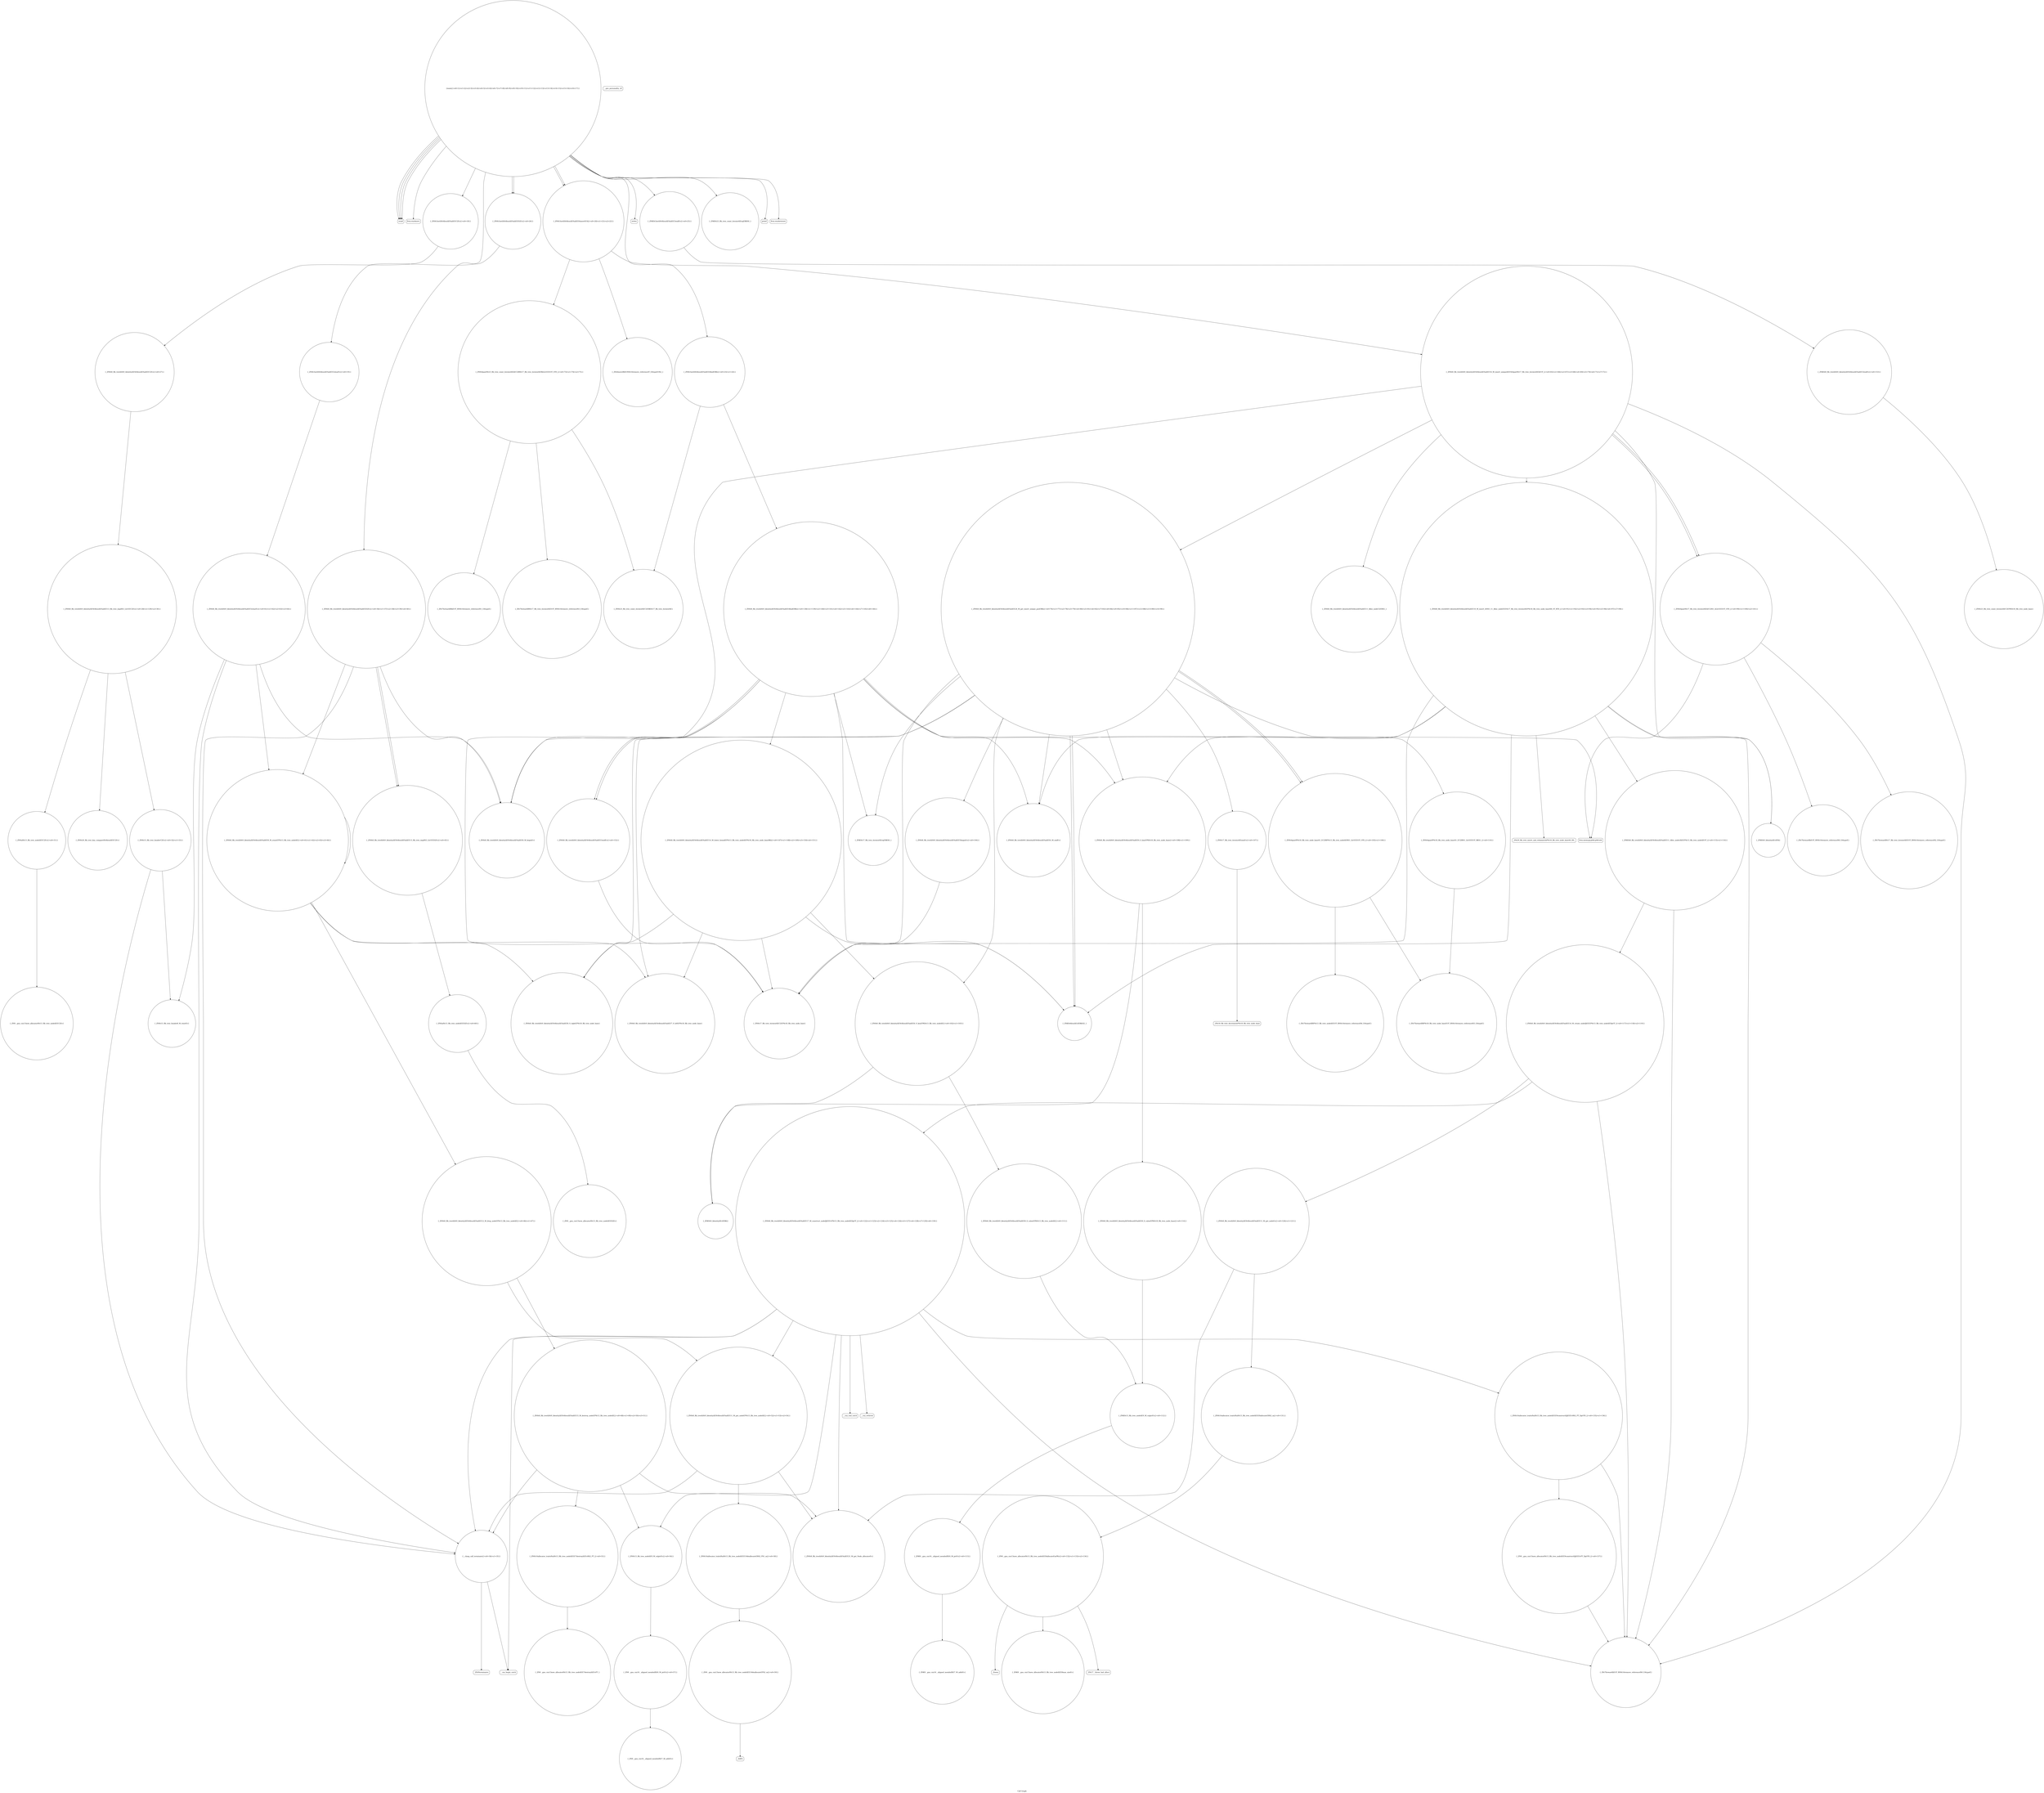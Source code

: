 digraph "Call Graph" {
	label="Call Graph";

	Node0x55949b537ab0 [shape=record,shape=circle,label="{main|{<s0>1|<s1>2|<s2>3|<s3>4|<s4>5|<s5>6|<s6>7|<s7>8|<s8>9|<s9>10|<s10>11|<s11>12|<s12>13|<s13>14|<s14>15|<s15>16|<s16>17}}"];
	Node0x55949b537ab0:s0 -> Node0x55949b535bc0[color=black];
	Node0x55949b537ab0:s1 -> Node0x55949b535bc0[color=black];
	Node0x55949b537ab0:s2 -> Node0x55949b701240[color=black];
	Node0x55949b537ab0:s3 -> Node0x55949b7012c0[color=black];
	Node0x55949b537ab0:s4 -> Node0x55949b535bc0[color=black];
	Node0x55949b537ab0:s5 -> Node0x55949b7013c0[color=black];
	Node0x55949b537ab0:s6 -> Node0x55949b535bc0[color=black];
	Node0x55949b537ab0:s7 -> Node0x55949b701440[color=black];
	Node0x55949b537ab0:s8 -> Node0x55949b7014c0[color=black];
	Node0x55949b537ab0:s9 -> Node0x55949b7014c0[color=black];
	Node0x55949b537ab0:s10 -> Node0x55949b701540[color=black];
	Node0x55949b537ab0:s11 -> Node0x55949b701640[color=black];
	Node0x55949b537ab0:s12 -> Node0x55949b7015c0[color=black];
	Node0x55949b537ab0:s13 -> Node0x55949b7016c0[color=black];
	Node0x55949b537ab0:s14 -> Node0x55949b701740[color=black];
	Node0x55949b537ab0:s15 -> Node0x55949b7017c0[color=black];
	Node0x55949b537ab0:s16 -> Node0x55949b701740[color=black];
	Node0x55949b704e60 [shape=record,shape=circle,label="{_ZSt7forwardIRSt17_Rb_tree_iteratorIiEEOT_RNSt16remove_referenceIS3_E4typeE}"];
	Node0x55949b7014c0 [shape=record,shape=circle,label="{_ZNSt3setIiSt4lessIiESaIiEE6insertEOi|{<s0>20|<s1>21|<s2>22}}"];
	Node0x55949b7014c0:s0 -> Node0x55949b702840[color=black];
	Node0x55949b7014c0:s1 -> Node0x55949b7027c0[color=black];
	Node0x55949b7014c0:s2 -> Node0x55949b7028c0[color=black];
	Node0x55949b7029c0 [shape=record,shape=circle,label="{_ZNSt23_Rb_tree_const_iteratorIiEC2EPKSt18_Rb_tree_node_base}"];
	Node0x55949b701840 [shape=record,shape=circle,label="{_ZNSt8_Rb_treeIiiSt9_IdentityIiESt4lessIiESaIiEEC2Ev|{<s0>27}}"];
	Node0x55949b701840:s0 -> Node0x55949b7018c0[color=black];
	Node0x55949b701bc0 [shape=record,shape=circle,label="{__clang_call_terminate|{<s0>34|<s1>35}}"];
	Node0x55949b701bc0:s0 -> Node0x55949b701c40[color=black];
	Node0x55949b701bc0:s1 -> Node0x55949b701cc0[color=black];
	Node0x55949b701f40 [shape=record,shape=circle,label="{_ZNSt8_Rb_treeIiiSt9_IdentityIiESt4lessIiESaIiEE8_S_rightEPSt18_Rb_tree_node_base}"];
	Node0x55949b7022c0 [shape=record,shape=circle,label="{_ZNSt13_Rb_tree_nodeIiE9_M_valptrEv|{<s0>56}}"];
	Node0x55949b7022c0:s0 -> Node0x55949b7023c0[color=black];
	Node0x55949b702640 [shape=record,shape=circle,label="{_ZNSaISt13_Rb_tree_nodeIiEED2Ev|{<s0>60}}"];
	Node0x55949b702640:s0 -> Node0x55949b7026c0[color=black];
	Node0x55949b7039e0 [shape=record,shape=circle,label="{_ZNKSt9_IdentityIiEclERi}"];
	Node0x55949b703d60 [shape=record,shape=circle,label="{_ZNKSt4lessIiEclERKiS2_}"];
	Node0x55949b7040e0 [shape=record,shape=circle,label="{_ZNSt4pairIPSt18_Rb_tree_node_baseS1_EC2IRS1_Lb1EEEOT_RKS1_|{<s0>110}}"];
	Node0x55949b7040e0:s0 -> Node0x55949b704460[color=black];
	Node0x55949b704460 [shape=record,shape=circle,label="{_ZSt7forwardIRPSt18_Rb_tree_node_baseEOT_RNSt16remove_referenceIS3_E4typeE}"];
	Node0x55949b7047e0 [shape=record,shape=circle,label="{_ZNSt8_Rb_treeIiiSt9_IdentityIiESt4lessIiESaIiEE17_M_construct_nodeIJiEEEvPSt13_Rb_tree_nodeIiEDpOT_|{<s0>122|<s1>123|<s2>124|<s3>125|<s4>126|<s5>127|<s6>128|<s7>129|<s8>130}}"];
	Node0x55949b7047e0:s0 -> Node0x55949b702240[color=black];
	Node0x55949b7047e0:s1 -> Node0x55949b7022c0[color=black];
	Node0x55949b7047e0:s2 -> Node0x55949b703b60[color=black];
	Node0x55949b7047e0:s3 -> Node0x55949b704ae0[color=black];
	Node0x55949b7047e0:s4 -> Node0x55949b701c40[color=black];
	Node0x55949b7047e0:s5 -> Node0x55949b702140[color=black];
	Node0x55949b7047e0:s6 -> Node0x55949b704b60[color=black];
	Node0x55949b7047e0:s7 -> Node0x55949b704be0[color=black];
	Node0x55949b7047e0:s8 -> Node0x55949b701bc0[color=black];
	Node0x55949b704b60 [shape=record,shape=Mrecord,label="{__cxa_rethrow}"];
	Node0x55949b535bc0 [shape=record,shape=Mrecord,label="{scanf}"];
	Node0x55949b704ee0 [shape=record,shape=circle,label="{_ZNSt23_Rb_tree_const_iteratorIiEC2ERKSt17_Rb_tree_iteratorIiE}"];
	Node0x55949b701540 [shape=record,shape=circle,label="{_ZNSt3setIiSt4lessIiESaIiEE4findERKi|{<s0>23|<s1>24}}"];
	Node0x55949b701540:s0 -> Node0x55949b704fe0[color=black];
	Node0x55949b701540:s1 -> Node0x55949b704ee0[color=black];
	Node0x55949b7018c0 [shape=record,shape=circle,label="{_ZNSt8_Rb_treeIiiSt9_IdentityIiESt4lessIiESaIiEE13_Rb_tree_implIS3_Lb1EEC2Ev|{<s0>28|<s1>29|<s2>30}}"];
	Node0x55949b7018c0:s0 -> Node0x55949b701940[color=black];
	Node0x55949b7018c0:s1 -> Node0x55949b7019c0[color=black];
	Node0x55949b7018c0:s2 -> Node0x55949b701a40[color=black];
	Node0x55949b701c40 [shape=record,shape=Mrecord,label="{__cxa_begin_catch}"];
	Node0x55949b701fc0 [shape=record,shape=circle,label="{_ZNSt8_Rb_treeIiiSt9_IdentityIiESt4lessIiESaIiEE7_S_leftEPSt18_Rb_tree_node_base}"];
	Node0x55949b702340 [shape=record,shape=circle,label="{_ZN9__gnu_cxx13new_allocatorISt13_Rb_tree_nodeIiEE7destroyIiEEvPT_}"];
	Node0x55949b7026c0 [shape=record,shape=circle,label="{_ZN9__gnu_cxx13new_allocatorISt13_Rb_tree_nodeIiEED2Ev}"];
	Node0x55949b703a60 [shape=record,shape=circle,label="{_ZNSt8_Rb_treeIiiSt9_IdentityIiESt4lessIiESaIiEE11_Alloc_nodeC2ERS5_}"];
	Node0x55949b703de0 [shape=record,shape=circle,label="{_ZNSt8_Rb_treeIiiSt9_IdentityIiESt4lessIiESaIiEE6_S_keyEPKSt13_Rb_tree_nodeIiE|{<s0>102|<s1>103}}"];
	Node0x55949b703de0:s0 -> Node0x55949b7041e0[color=black];
	Node0x55949b703de0:s1 -> Node0x55949b704160[color=black];
	Node0x55949b704160 [shape=record,shape=circle,label="{_ZNKSt9_IdentityIiEclERKi}"];
	Node0x55949b7044e0 [shape=record,shape=Mrecord,label="{_ZSt18_Rb_tree_decrementPSt18_Rb_tree_node_base}"];
	Node0x55949b704860 [shape=record,shape=circle,label="{_ZNSt16allocator_traitsISaISt13_Rb_tree_nodeIiEEE8allocateERS2_m|{<s0>131}}"];
	Node0x55949b704860:s0 -> Node0x55949b7048e0[color=black];
	Node0x55949b704be0 [shape=record,shape=Mrecord,label="{__cxa_end_catch}"];
	Node0x55949b701240 [shape=record,shape=Mrecord,label="{llvm.stacksave}"];
	Node0x55949b704f60 [shape=record,shape=circle,label="{_ZSt7forwardIRbEOT_RNSt16remove_referenceIS1_E4typeE}"];
	Node0x55949b7015c0 [shape=record,shape=circle,label="{_ZNKSt23_Rb_tree_const_iteratorIiEeqERKS0_}"];
	Node0x55949b701940 [shape=record,shape=circle,label="{_ZNSaISt13_Rb_tree_nodeIiEEC2Ev|{<s0>31}}"];
	Node0x55949b701940:s0 -> Node0x55949b701ac0[color=black];
	Node0x55949b701cc0 [shape=record,shape=Mrecord,label="{_ZSt9terminatev}"];
	Node0x55949b702040 [shape=record,shape=circle,label="{_ZNSt8_Rb_treeIiiSt9_IdentityIiESt4lessIiESaIiEE12_M_drop_nodeEPSt13_Rb_tree_nodeIiE|{<s0>46|<s1>47}}"];
	Node0x55949b702040:s0 -> Node0x55949b7020c0[color=black];
	Node0x55949b702040:s1 -> Node0x55949b702140[color=black];
	Node0x55949b7023c0 [shape=record,shape=circle,label="{_ZN9__gnu_cxx16__aligned_membufIiE6_M_ptrEv|{<s0>57}}"];
	Node0x55949b7023c0:s0 -> Node0x55949b702440[color=black];
	Node0x55949b702740 [shape=record,shape=circle,label="{_ZNSt8_Rb_treeIiiSt9_IdentityIiESt4lessIiESaIiEE5clearEv|{<s0>61|<s1>62|<s2>63|<s3>64}}"];
	Node0x55949b702740:s0 -> Node0x55949b701e40[color=black];
	Node0x55949b702740:s1 -> Node0x55949b701dc0[color=black];
	Node0x55949b702740:s2 -> Node0x55949b701b40[color=black];
	Node0x55949b702740:s3 -> Node0x55949b701bc0[color=black];
	Node0x55949b703ae0 [shape=record,shape=circle,label="{_ZNSt8_Rb_treeIiiSt9_IdentityIiESt4lessIiESaIiEE10_M_insert_IiNS5_11_Alloc_nodeEEESt17_Rb_tree_iteratorIiEPSt18_Rb_tree_node_baseSB_OT_RT0_|{<s0>91|<s1>92|<s2>93|<s3>94|<s4>95|<s5>96|<s6>97|<s7>98}}"];
	Node0x55949b703ae0:s0 -> Node0x55949b703ce0[color=black];
	Node0x55949b703ae0:s1 -> Node0x55949b7039e0[color=black];
	Node0x55949b703ae0:s2 -> Node0x55949b704060[color=black];
	Node0x55949b703ae0:s3 -> Node0x55949b703d60[color=black];
	Node0x55949b703ae0:s4 -> Node0x55949b703b60[color=black];
	Node0x55949b703ae0:s5 -> Node0x55949b7045e0[color=black];
	Node0x55949b703ae0:s6 -> Node0x55949b704660[color=black];
	Node0x55949b703ae0:s7 -> Node0x55949b703c60[color=black];
	Node0x55949b703e60 [shape=record,shape=circle,label="{_ZNKSt17_Rb_tree_iteratorIiEeqERKS0_}"];
	Node0x55949b7041e0 [shape=record,shape=circle,label="{_ZNSt8_Rb_treeIiiSt9_IdentityIiESt4lessIiESaIiEE8_S_valueEPKSt13_Rb_tree_nodeIiE|{<s0>111}}"];
	Node0x55949b7041e0:s0 -> Node0x55949b704260[color=black];
	Node0x55949b704560 [shape=record,shape=circle,label="{_ZNSt8_Rb_treeIiiSt9_IdentityIiESt4lessIiESaIiEE8_S_valueEPKSt18_Rb_tree_node_base|{<s0>114}}"];
	Node0x55949b704560:s0 -> Node0x55949b704260[color=black];
	Node0x55949b7048e0 [shape=record,shape=circle,label="{_ZN9__gnu_cxx13new_allocatorISt13_Rb_tree_nodeIiEE8allocateEmPKv|{<s0>132|<s1>133|<s2>134}}"];
	Node0x55949b7048e0:s0 -> Node0x55949b704960[color=black];
	Node0x55949b7048e0:s1 -> Node0x55949b7049e0[color=black];
	Node0x55949b7048e0:s2 -> Node0x55949b704a60[color=black];
	Node0x55949b704c60 [shape=record,shape=circle,label="{_ZN9__gnu_cxx13new_allocatorISt13_Rb_tree_nodeIiEE9constructIiJiEEEvPT_DpOT0_|{<s0>137}}"];
	Node0x55949b704c60:s0 -> Node0x55949b703b60[color=black];
	Node0x55949b7012c0 [shape=record,shape=circle,label="{_ZNSt3setIiSt4lessIiESaIiEEC2Ev|{<s0>18}}"];
	Node0x55949b7012c0:s0 -> Node0x55949b701840[color=black];
	Node0x55949b704fe0 [shape=record,shape=circle,label="{_ZNSt8_Rb_treeIiiSt9_IdentityIiESt4lessIiESaIiEE4findERKi|{<s0>138|<s1>139|<s2>140|<s3>141|<s4>142|<s5>143|<s6>144|<s7>145|<s8>146}}"];
	Node0x55949b704fe0:s0 -> Node0x55949b701e40[color=black];
	Node0x55949b704fe0:s1 -> Node0x55949b703ce0[color=black];
	Node0x55949b704fe0:s2 -> Node0x55949b705060[color=black];
	Node0x55949b704fe0:s3 -> Node0x55949b7050e0[color=black];
	Node0x55949b704fe0:s4 -> Node0x55949b703e60[color=black];
	Node0x55949b704fe0:s5 -> Node0x55949b704060[color=black];
	Node0x55949b704fe0:s6 -> Node0x55949b703d60[color=black];
	Node0x55949b704fe0:s7 -> Node0x55949b7050e0[color=black];
	Node0x55949b704fe0:s8 -> Node0x55949b704d60[color=black];
	Node0x55949b701640 [shape=record,shape=circle,label="{_ZNKSt3setIiSt4lessIiESaIiEE3endEv|{<s0>25}}"];
	Node0x55949b701640:s0 -> Node0x55949b702940[color=black];
	Node0x55949b7019c0 [shape=record,shape=circle,label="{_ZNSt20_Rb_tree_key_compareISt4lessIiEEC2Ev}"];
	Node0x55949b701d40 [shape=record,shape=circle,label="{_ZNSt8_Rb_treeIiiSt9_IdentityIiESt4lessIiESaIiEED2Ev|{<s0>36|<s1>37|<s2>38|<s3>39|<s4>40}}"];
	Node0x55949b701d40:s0 -> Node0x55949b701e40[color=black];
	Node0x55949b701d40:s1 -> Node0x55949b701dc0[color=black];
	Node0x55949b701d40:s2 -> Node0x55949b701ec0[color=black];
	Node0x55949b701d40:s3 -> Node0x55949b701ec0[color=black];
	Node0x55949b701d40:s4 -> Node0x55949b701bc0[color=black];
	Node0x55949b7020c0 [shape=record,shape=circle,label="{_ZNSt8_Rb_treeIiiSt9_IdentityIiESt4lessIiESaIiEE15_M_destroy_nodeEPSt13_Rb_tree_nodeIiE|{<s0>48|<s1>49|<s2>50|<s3>51}}"];
	Node0x55949b7020c0:s0 -> Node0x55949b702240[color=black];
	Node0x55949b7020c0:s1 -> Node0x55949b7022c0[color=black];
	Node0x55949b7020c0:s2 -> Node0x55949b7021c0[color=black];
	Node0x55949b7020c0:s3 -> Node0x55949b701bc0[color=black];
	Node0x55949b702440 [shape=record,shape=circle,label="{_ZN9__gnu_cxx16__aligned_membufIiE7_M_addrEv}"];
	Node0x55949b7027c0 [shape=record,shape=circle,label="{_ZNSt8_Rb_treeIiiSt9_IdentityIiESt4lessIiESaIiEE16_M_insert_uniqueIiEESt4pairISt17_Rb_tree_iteratorIiEbEOT_|{<s0>65|<s1>66|<s2>67|<s3>68|<s4>69|<s5>70|<s6>71|<s7>72}}"];
	Node0x55949b7027c0:s0 -> Node0x55949b7039e0[color=black];
	Node0x55949b7027c0:s1 -> Node0x55949b703960[color=black];
	Node0x55949b7027c0:s2 -> Node0x55949b703a60[color=black];
	Node0x55949b7027c0:s3 -> Node0x55949b703b60[color=black];
	Node0x55949b7027c0:s4 -> Node0x55949b703ae0[color=black];
	Node0x55949b7027c0:s5 -> Node0x55949b703be0[color=black];
	Node0x55949b7027c0:s6 -> Node0x55949b703c60[color=black];
	Node0x55949b7027c0:s7 -> Node0x55949b703be0[color=black];
	Node0x55949b703b60 [shape=record,shape=circle,label="{_ZSt7forwardIiEOT_RNSt16remove_referenceIS0_E4typeE}"];
	Node0x55949b703ee0 [shape=record,shape=circle,label="{_ZNSt8_Rb_treeIiiSt9_IdentityIiESt4lessIiESaIiEE5beginEv|{<s0>104}}"];
	Node0x55949b703ee0:s0 -> Node0x55949b703c60[color=black];
	Node0x55949b704260 [shape=record,shape=circle,label="{_ZNKSt13_Rb_tree_nodeIiE9_M_valptrEv|{<s0>112}}"];
	Node0x55949b704260:s0 -> Node0x55949b7042e0[color=black];
	Node0x55949b7045e0 [shape=record,shape=circle,label="{_ZNKSt8_Rb_treeIiiSt9_IdentityIiESt4lessIiESaIiEE11_Alloc_nodeclIiEEPSt13_Rb_tree_nodeIiEOT_|{<s0>115|<s1>116}}"];
	Node0x55949b7045e0:s0 -> Node0x55949b703b60[color=black];
	Node0x55949b7045e0:s1 -> Node0x55949b7046e0[color=black];
	Node0x55949b704960 [shape=record,shape=circle,label="{_ZNK9__gnu_cxx13new_allocatorISt13_Rb_tree_nodeIiEE8max_sizeEv}"];
	Node0x55949b704ce0 [shape=record,shape=circle,label="{_ZSt7forwardISt17_Rb_tree_iteratorIiEEOT_RNSt16remove_referenceIS2_E4typeE}"];
	Node0x55949b701340 [shape=record,shape=Mrecord,label="{__gxx_personality_v0}"];
	Node0x55949b705060 [shape=record,shape=circle,label="{_ZNSt8_Rb_treeIiiSt9_IdentityIiESt4lessIiESaIiEE14_M_lower_boundEPSt13_Rb_tree_nodeIiEPSt18_Rb_tree_node_baseRKi|{<s0>147|<s1>148|<s2>149|<s3>150|<s4>151}}"];
	Node0x55949b705060:s0 -> Node0x55949b703de0[color=black];
	Node0x55949b705060:s1 -> Node0x55949b703d60[color=black];
	Node0x55949b705060:s2 -> Node0x55949b701fc0[color=black];
	Node0x55949b705060:s3 -> Node0x55949b701f40[color=black];
	Node0x55949b705060:s4 -> Node0x55949b703c60[color=black];
	Node0x55949b7016c0 [shape=record,shape=Mrecord,label="{printf}"];
	Node0x55949b701a40 [shape=record,shape=circle,label="{_ZNSt15_Rb_tree_headerC2Ev|{<s0>32|<s1>33}}"];
	Node0x55949b701a40:s0 -> Node0x55949b701b40[color=black];
	Node0x55949b701a40:s1 -> Node0x55949b701bc0[color=black];
	Node0x55949b701dc0 [shape=record,shape=circle,label="{_ZNSt8_Rb_treeIiiSt9_IdentityIiESt4lessIiESaIiEE8_M_eraseEPSt13_Rb_tree_nodeIiE|{<s0>41|<s1>42|<s2>43|<s3>44}}"];
	Node0x55949b701dc0:s0 -> Node0x55949b701f40[color=black];
	Node0x55949b701dc0:s1 -> Node0x55949b701dc0[color=black];
	Node0x55949b701dc0:s2 -> Node0x55949b701fc0[color=black];
	Node0x55949b701dc0:s3 -> Node0x55949b702040[color=black];
	Node0x55949b702140 [shape=record,shape=circle,label="{_ZNSt8_Rb_treeIiiSt9_IdentityIiESt4lessIiESaIiEE11_M_put_nodeEPSt13_Rb_tree_nodeIiE|{<s0>52|<s1>53|<s2>54}}"];
	Node0x55949b702140:s0 -> Node0x55949b702240[color=black];
	Node0x55949b702140:s1 -> Node0x55949b7024c0[color=black];
	Node0x55949b702140:s2 -> Node0x55949b701bc0[color=black];
	Node0x55949b7024c0 [shape=record,shape=circle,label="{_ZNSt16allocator_traitsISaISt13_Rb_tree_nodeIiEEE10deallocateERS2_PS1_m|{<s0>58}}"];
	Node0x55949b7024c0:s0 -> Node0x55949b702540[color=black];
	Node0x55949b702840 [shape=record,shape=circle,label="{_ZSt4moveIRiEONSt16remove_referenceIT_E4typeEOS2_}"];
	Node0x55949b703be0 [shape=record,shape=circle,label="{_ZNSt4pairISt17_Rb_tree_iteratorIiEbEC2IS1_bLb1EEEOT_OT0_|{<s0>99|<s1>100|<s2>101}}"];
	Node0x55949b703be0:s0 -> Node0x55949b704ce0[color=black];
	Node0x55949b703be0:s1 -> Node0x55949b704d60[color=black];
	Node0x55949b703be0:s2 -> Node0x55949b704de0[color=black];
	Node0x55949b703f60 [shape=record,shape=circle,label="{_ZNSt4pairIPSt18_Rb_tree_node_baseS1_EC2IRPSt13_Rb_tree_nodeIiERS1_Lb1EEEOT_OT0_|{<s0>105|<s1>106}}"];
	Node0x55949b703f60:s0 -> Node0x55949b7043e0[color=black];
	Node0x55949b703f60:s1 -> Node0x55949b704460[color=black];
	Node0x55949b7042e0 [shape=record,shape=circle,label="{_ZNK9__gnu_cxx16__aligned_membufIiE6_M_ptrEv|{<s0>113}}"];
	Node0x55949b7042e0:s0 -> Node0x55949b704360[color=black];
	Node0x55949b704660 [shape=record,shape=Mrecord,label="{_ZSt29_Rb_tree_insert_and_rebalancebPSt18_Rb_tree_node_baseS0_RS_}"];
	Node0x55949b7049e0 [shape=record,shape=Mrecord,label="{_ZSt17__throw_bad_allocv}"];
	Node0x55949b704d60 [shape=record,shape=Mrecord,label="{llvm.memcpy.p0i8.p0i8.i64}"];
	Node0x55949b7013c0 [shape=record,shape=circle,label="{_ZNSt3setIiSt4lessIiESaIiEE5clearEv|{<s0>19}}"];
	Node0x55949b7013c0:s0 -> Node0x55949b702740[color=black];
	Node0x55949b7050e0 [shape=record,shape=circle,label="{_ZNSt8_Rb_treeIiiSt9_IdentityIiESt4lessIiESaIiEE3endEv|{<s0>152}}"];
	Node0x55949b7050e0:s0 -> Node0x55949b703c60[color=black];
	Node0x55949b701740 [shape=record,shape=circle,label="{_ZNSt3setIiSt4lessIiESaIiEED2Ev|{<s0>26}}"];
	Node0x55949b701740:s0 -> Node0x55949b701d40[color=black];
	Node0x55949b701ac0 [shape=record,shape=circle,label="{_ZN9__gnu_cxx13new_allocatorISt13_Rb_tree_nodeIiEEC2Ev}"];
	Node0x55949b701e40 [shape=record,shape=circle,label="{_ZNSt8_Rb_treeIiiSt9_IdentityIiESt4lessIiESaIiEE8_M_beginEv}"];
	Node0x55949b7021c0 [shape=record,shape=circle,label="{_ZNSt16allocator_traitsISaISt13_Rb_tree_nodeIiEEE7destroyIiEEvRS2_PT_|{<s0>55}}"];
	Node0x55949b7021c0:s0 -> Node0x55949b702340[color=black];
	Node0x55949b702540 [shape=record,shape=circle,label="{_ZN9__gnu_cxx13new_allocatorISt13_Rb_tree_nodeIiEE10deallocateEPS2_m|{<s0>59}}"];
	Node0x55949b702540:s0 -> Node0x55949b7025c0[color=black];
	Node0x55949b7028c0 [shape=record,shape=circle,label="{_ZNSt4pairISt23_Rb_tree_const_iteratorIiEbEC2IRSt17_Rb_tree_iteratorIiERbLb1EEEOT_OT0_|{<s0>73|<s1>74|<s2>75}}"];
	Node0x55949b7028c0:s0 -> Node0x55949b704e60[color=black];
	Node0x55949b7028c0:s1 -> Node0x55949b704ee0[color=black];
	Node0x55949b7028c0:s2 -> Node0x55949b704f60[color=black];
	Node0x55949b703c60 [shape=record,shape=circle,label="{_ZNSt17_Rb_tree_iteratorIiEC2EPSt18_Rb_tree_node_base}"];
	Node0x55949b703fe0 [shape=record,shape=circle,label="{_ZNSt17_Rb_tree_iteratorIiEmmEv|{<s0>107}}"];
	Node0x55949b703fe0:s0 -> Node0x55949b7044e0[color=black];
	Node0x55949b704360 [shape=record,shape=circle,label="{_ZNK9__gnu_cxx16__aligned_membufIiE7_M_addrEv}"];
	Node0x55949b7046e0 [shape=record,shape=circle,label="{_ZNSt8_Rb_treeIiiSt9_IdentityIiESt4lessIiESaIiEE14_M_create_nodeIJiEEEPSt13_Rb_tree_nodeIiEDpOT_|{<s0>117|<s1>118|<s2>119}}"];
	Node0x55949b7046e0:s0 -> Node0x55949b704760[color=black];
	Node0x55949b7046e0:s1 -> Node0x55949b703b60[color=black];
	Node0x55949b7046e0:s2 -> Node0x55949b7047e0[color=black];
	Node0x55949b704a60 [shape=record,shape=Mrecord,label="{_Znwm}"];
	Node0x55949b704de0 [shape=record,shape=circle,label="{_ZSt7forwardIbEOT_RNSt16remove_referenceIS0_E4typeE}"];
	Node0x55949b701440 [shape=record,shape=Mrecord,label="{strlen}"];
	Node0x55949b702940 [shape=record,shape=circle,label="{_ZNKSt8_Rb_treeIiiSt9_IdentityIiESt4lessIiESaIiEE3endEv|{<s0>153}}"];
	Node0x55949b702940:s0 -> Node0x55949b7029c0[color=black];
	Node0x55949b7017c0 [shape=record,shape=Mrecord,label="{llvm.stackrestore}"];
	Node0x55949b701b40 [shape=record,shape=circle,label="{_ZNSt15_Rb_tree_header8_M_resetEv}"];
	Node0x55949b701ec0 [shape=record,shape=circle,label="{_ZNSt8_Rb_treeIiiSt9_IdentityIiESt4lessIiESaIiEE13_Rb_tree_implIS3_Lb1EED2Ev|{<s0>45}}"];
	Node0x55949b701ec0:s0 -> Node0x55949b702640[color=black];
	Node0x55949b702240 [shape=record,shape=circle,label="{_ZNSt8_Rb_treeIiiSt9_IdentityIiESt4lessIiESaIiEE21_M_get_Node_allocatorEv}"];
	Node0x55949b7025c0 [shape=record,shape=Mrecord,label="{_ZdlPv}"];
	Node0x55949b703960 [shape=record,shape=circle,label="{_ZNSt8_Rb_treeIiiSt9_IdentityIiESt4lessIiESaIiEE24_M_get_insert_unique_posERKi|{<s0>76|<s1>77|<s2>78|<s3>79|<s4>80|<s5>81|<s6>82|<s7>83|<s8>84|<s9>85|<s10>86|<s11>87|<s12>88|<s13>89|<s14>90}}"];
	Node0x55949b703960:s0 -> Node0x55949b701e40[color=black];
	Node0x55949b703960:s1 -> Node0x55949b703ce0[color=black];
	Node0x55949b703960:s2 -> Node0x55949b703de0[color=black];
	Node0x55949b703960:s3 -> Node0x55949b703d60[color=black];
	Node0x55949b703960:s4 -> Node0x55949b701fc0[color=black];
	Node0x55949b703960:s5 -> Node0x55949b701f40[color=black];
	Node0x55949b703960:s6 -> Node0x55949b703c60[color=black];
	Node0x55949b703960:s7 -> Node0x55949b703ee0[color=black];
	Node0x55949b703960:s8 -> Node0x55949b703e60[color=black];
	Node0x55949b703960:s9 -> Node0x55949b703f60[color=black];
	Node0x55949b703960:s10 -> Node0x55949b703fe0[color=black];
	Node0x55949b703960:s11 -> Node0x55949b704060[color=black];
	Node0x55949b703960:s12 -> Node0x55949b703d60[color=black];
	Node0x55949b703960:s13 -> Node0x55949b703f60[color=black];
	Node0x55949b703960:s14 -> Node0x55949b7040e0[color=black];
	Node0x55949b703ce0 [shape=record,shape=circle,label="{_ZNSt8_Rb_treeIiiSt9_IdentityIiESt4lessIiESaIiEE6_M_endEv}"];
	Node0x55949b704060 [shape=record,shape=circle,label="{_ZNSt8_Rb_treeIiiSt9_IdentityIiESt4lessIiESaIiEE6_S_keyEPKSt18_Rb_tree_node_base|{<s0>108|<s1>109}}"];
	Node0x55949b704060:s0 -> Node0x55949b704560[color=black];
	Node0x55949b704060:s1 -> Node0x55949b704160[color=black];
	Node0x55949b7043e0 [shape=record,shape=circle,label="{_ZSt7forwardIRPSt13_Rb_tree_nodeIiEEOT_RNSt16remove_referenceIS4_E4typeE}"];
	Node0x55949b704760 [shape=record,shape=circle,label="{_ZNSt8_Rb_treeIiiSt9_IdentityIiESt4lessIiESaIiEE11_M_get_nodeEv|{<s0>120|<s1>121}}"];
	Node0x55949b704760:s0 -> Node0x55949b702240[color=black];
	Node0x55949b704760:s1 -> Node0x55949b704860[color=black];
	Node0x55949b704ae0 [shape=record,shape=circle,label="{_ZNSt16allocator_traitsISaISt13_Rb_tree_nodeIiEEE9constructIiJiEEEvRS2_PT_DpOT0_|{<s0>135|<s1>136}}"];
	Node0x55949b704ae0:s0 -> Node0x55949b703b60[color=black];
	Node0x55949b704ae0:s1 -> Node0x55949b704c60[color=black];
}
